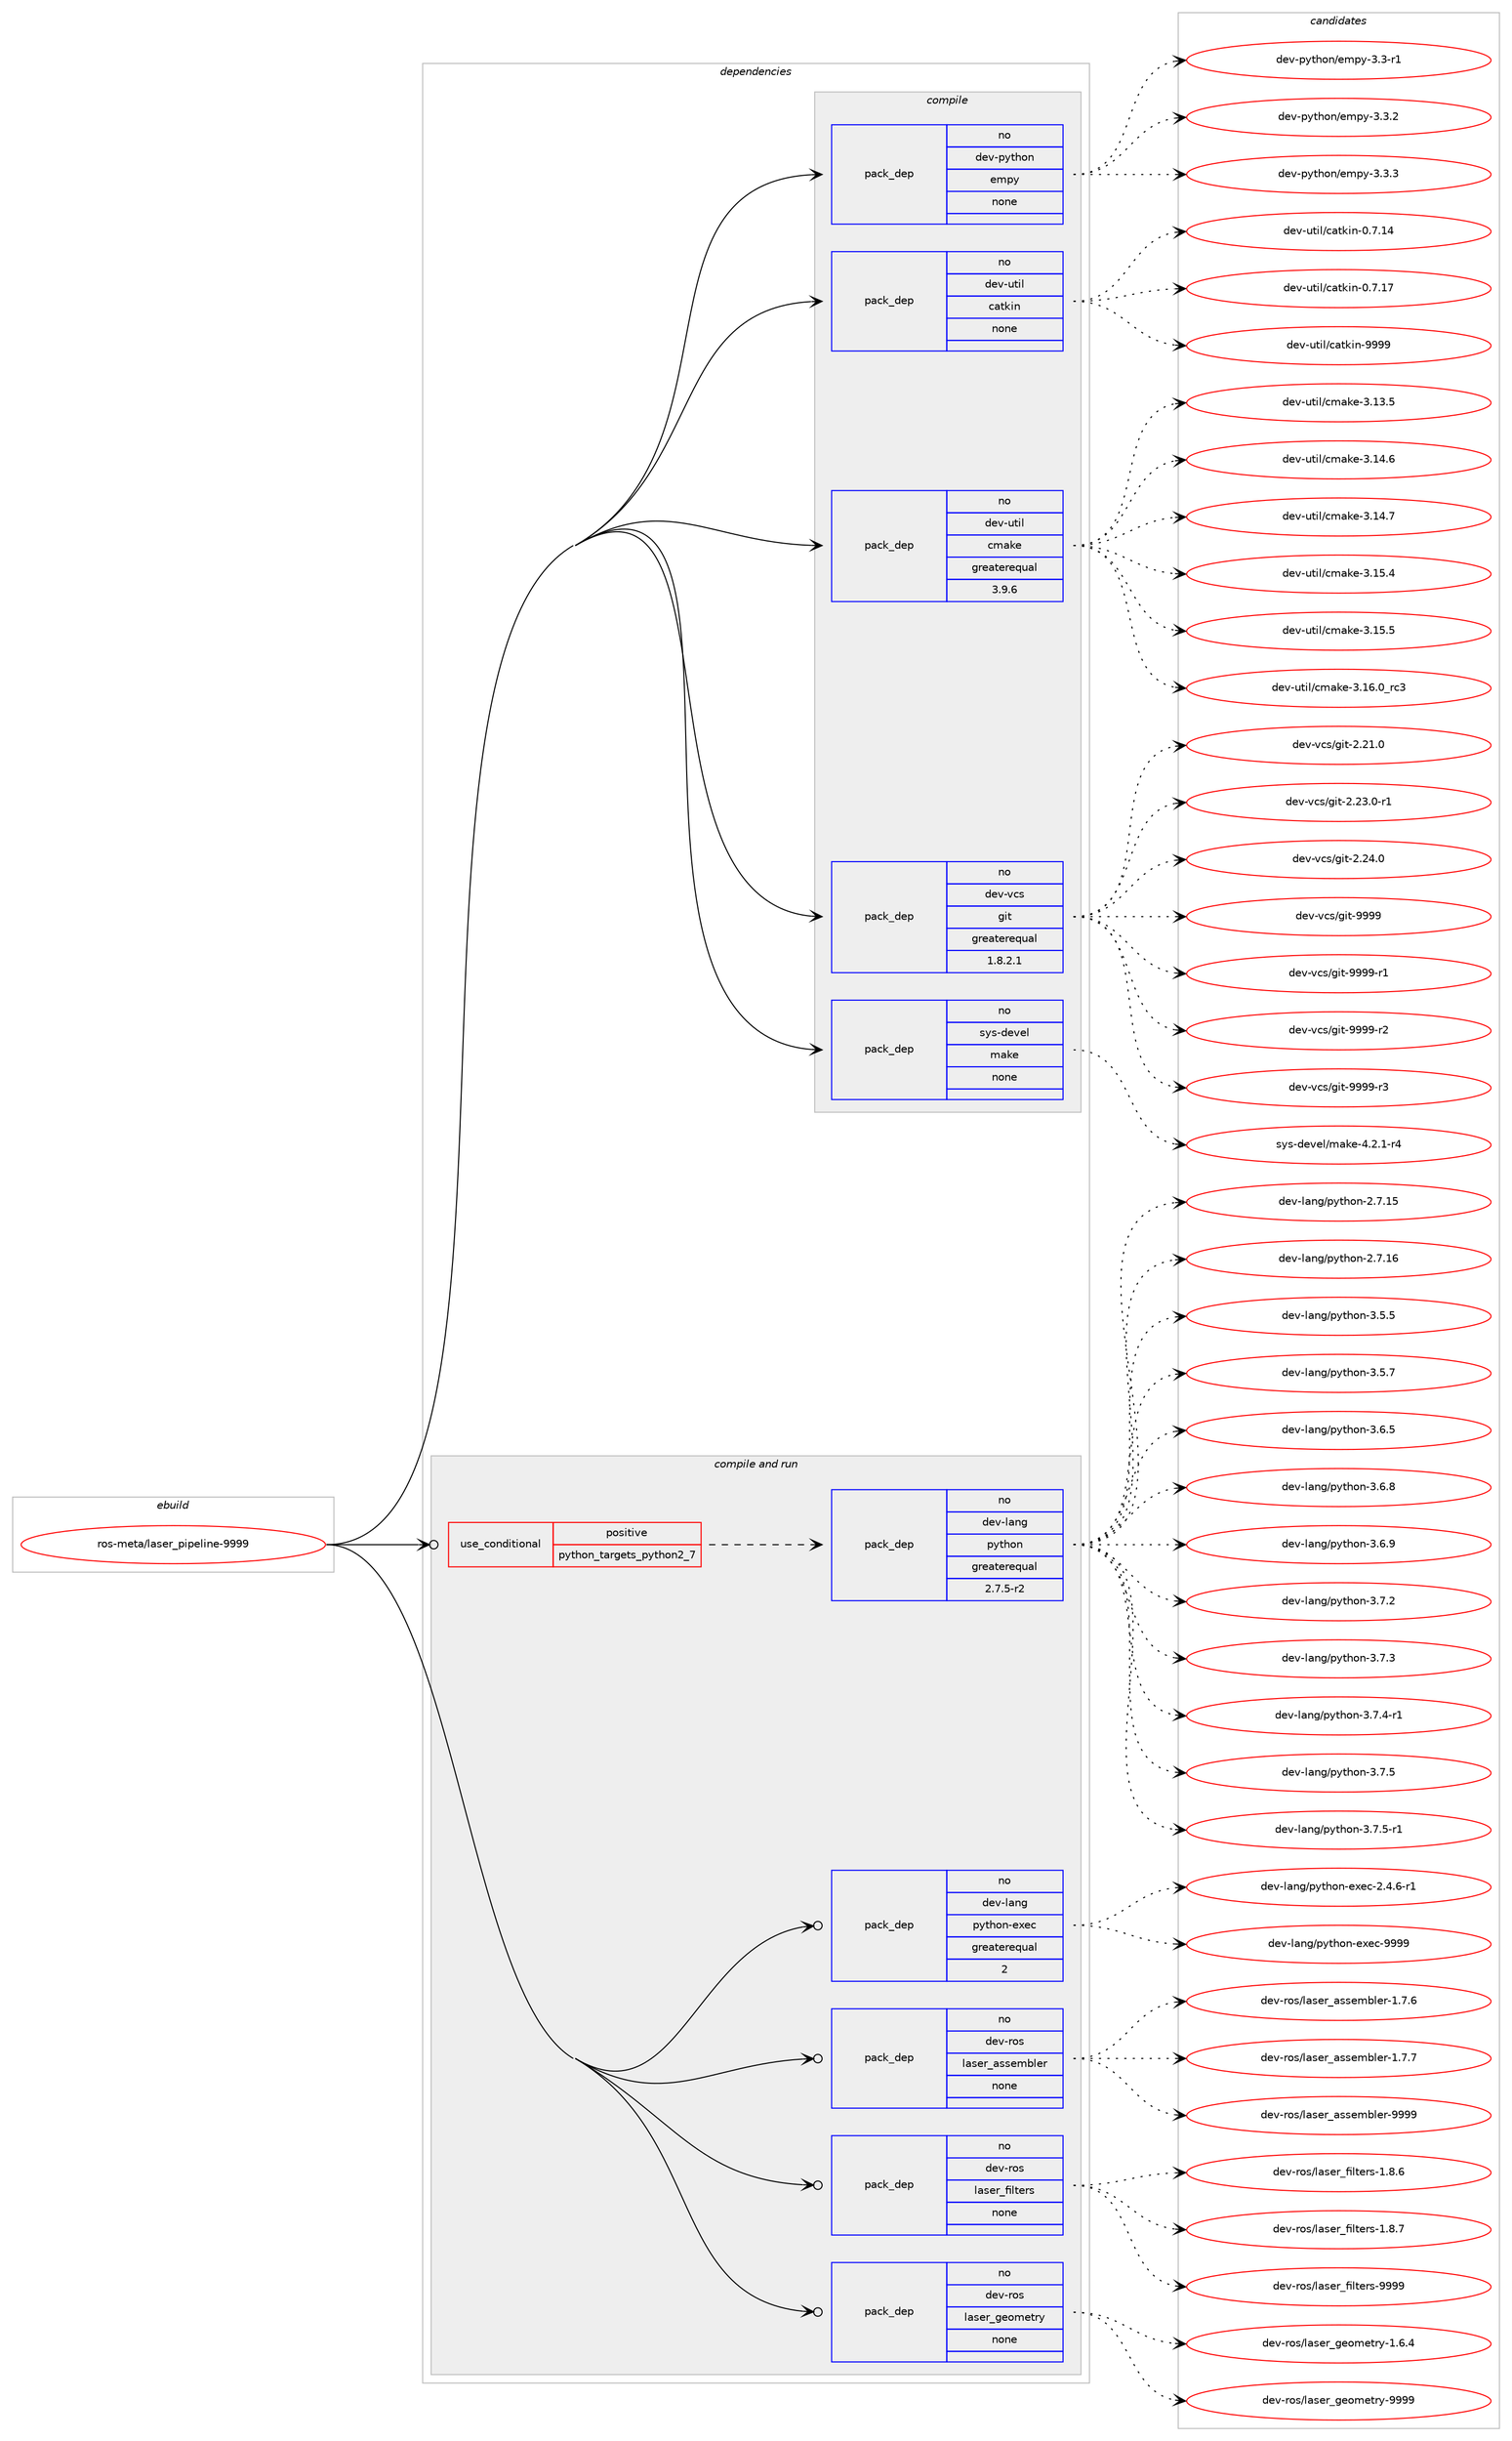 digraph prolog {

# *************
# Graph options
# *************

newrank=true;
concentrate=true;
compound=true;
graph [rankdir=LR,fontname=Helvetica,fontsize=10,ranksep=1.5];#, ranksep=2.5, nodesep=0.2];
edge  [arrowhead=vee];
node  [fontname=Helvetica,fontsize=10];

# **********
# The ebuild
# **********

subgraph cluster_leftcol {
color=gray;
rank=same;
label=<<i>ebuild</i>>;
id [label="ros-meta/laser_pipeline-9999", color=red, width=4, href="../ros-meta/laser_pipeline-9999.svg"];
}

# ****************
# The dependencies
# ****************

subgraph cluster_midcol {
color=gray;
label=<<i>dependencies</i>>;
subgraph cluster_compile {
fillcolor="#eeeeee";
style=filled;
label=<<i>compile</i>>;
subgraph pack625809 {
dependency847140 [label=<<TABLE BORDER="0" CELLBORDER="1" CELLSPACING="0" CELLPADDING="4" WIDTH="220"><TR><TD ROWSPAN="6" CELLPADDING="30">pack_dep</TD></TR><TR><TD WIDTH="110">no</TD></TR><TR><TD>dev-python</TD></TR><TR><TD>empy</TD></TR><TR><TD>none</TD></TR><TR><TD></TD></TR></TABLE>>, shape=none, color=blue];
}
id:e -> dependency847140:w [weight=20,style="solid",arrowhead="vee"];
subgraph pack625810 {
dependency847141 [label=<<TABLE BORDER="0" CELLBORDER="1" CELLSPACING="0" CELLPADDING="4" WIDTH="220"><TR><TD ROWSPAN="6" CELLPADDING="30">pack_dep</TD></TR><TR><TD WIDTH="110">no</TD></TR><TR><TD>dev-util</TD></TR><TR><TD>catkin</TD></TR><TR><TD>none</TD></TR><TR><TD></TD></TR></TABLE>>, shape=none, color=blue];
}
id:e -> dependency847141:w [weight=20,style="solid",arrowhead="vee"];
subgraph pack625811 {
dependency847142 [label=<<TABLE BORDER="0" CELLBORDER="1" CELLSPACING="0" CELLPADDING="4" WIDTH="220"><TR><TD ROWSPAN="6" CELLPADDING="30">pack_dep</TD></TR><TR><TD WIDTH="110">no</TD></TR><TR><TD>dev-util</TD></TR><TR><TD>cmake</TD></TR><TR><TD>greaterequal</TD></TR><TR><TD>3.9.6</TD></TR></TABLE>>, shape=none, color=blue];
}
id:e -> dependency847142:w [weight=20,style="solid",arrowhead="vee"];
subgraph pack625812 {
dependency847143 [label=<<TABLE BORDER="0" CELLBORDER="1" CELLSPACING="0" CELLPADDING="4" WIDTH="220"><TR><TD ROWSPAN="6" CELLPADDING="30">pack_dep</TD></TR><TR><TD WIDTH="110">no</TD></TR><TR><TD>dev-vcs</TD></TR><TR><TD>git</TD></TR><TR><TD>greaterequal</TD></TR><TR><TD>1.8.2.1</TD></TR></TABLE>>, shape=none, color=blue];
}
id:e -> dependency847143:w [weight=20,style="solid",arrowhead="vee"];
subgraph pack625813 {
dependency847144 [label=<<TABLE BORDER="0" CELLBORDER="1" CELLSPACING="0" CELLPADDING="4" WIDTH="220"><TR><TD ROWSPAN="6" CELLPADDING="30">pack_dep</TD></TR><TR><TD WIDTH="110">no</TD></TR><TR><TD>sys-devel</TD></TR><TR><TD>make</TD></TR><TR><TD>none</TD></TR><TR><TD></TD></TR></TABLE>>, shape=none, color=blue];
}
id:e -> dependency847144:w [weight=20,style="solid",arrowhead="vee"];
}
subgraph cluster_compileandrun {
fillcolor="#eeeeee";
style=filled;
label=<<i>compile and run</i>>;
subgraph cond206397 {
dependency847145 [label=<<TABLE BORDER="0" CELLBORDER="1" CELLSPACING="0" CELLPADDING="4"><TR><TD ROWSPAN="3" CELLPADDING="10">use_conditional</TD></TR><TR><TD>positive</TD></TR><TR><TD>python_targets_python2_7</TD></TR></TABLE>>, shape=none, color=red];
subgraph pack625814 {
dependency847146 [label=<<TABLE BORDER="0" CELLBORDER="1" CELLSPACING="0" CELLPADDING="4" WIDTH="220"><TR><TD ROWSPAN="6" CELLPADDING="30">pack_dep</TD></TR><TR><TD WIDTH="110">no</TD></TR><TR><TD>dev-lang</TD></TR><TR><TD>python</TD></TR><TR><TD>greaterequal</TD></TR><TR><TD>2.7.5-r2</TD></TR></TABLE>>, shape=none, color=blue];
}
dependency847145:e -> dependency847146:w [weight=20,style="dashed",arrowhead="vee"];
}
id:e -> dependency847145:w [weight=20,style="solid",arrowhead="odotvee"];
subgraph pack625815 {
dependency847147 [label=<<TABLE BORDER="0" CELLBORDER="1" CELLSPACING="0" CELLPADDING="4" WIDTH="220"><TR><TD ROWSPAN="6" CELLPADDING="30">pack_dep</TD></TR><TR><TD WIDTH="110">no</TD></TR><TR><TD>dev-lang</TD></TR><TR><TD>python-exec</TD></TR><TR><TD>greaterequal</TD></TR><TR><TD>2</TD></TR></TABLE>>, shape=none, color=blue];
}
id:e -> dependency847147:w [weight=20,style="solid",arrowhead="odotvee"];
subgraph pack625816 {
dependency847148 [label=<<TABLE BORDER="0" CELLBORDER="1" CELLSPACING="0" CELLPADDING="4" WIDTH="220"><TR><TD ROWSPAN="6" CELLPADDING="30">pack_dep</TD></TR><TR><TD WIDTH="110">no</TD></TR><TR><TD>dev-ros</TD></TR><TR><TD>laser_assembler</TD></TR><TR><TD>none</TD></TR><TR><TD></TD></TR></TABLE>>, shape=none, color=blue];
}
id:e -> dependency847148:w [weight=20,style="solid",arrowhead="odotvee"];
subgraph pack625817 {
dependency847149 [label=<<TABLE BORDER="0" CELLBORDER="1" CELLSPACING="0" CELLPADDING="4" WIDTH="220"><TR><TD ROWSPAN="6" CELLPADDING="30">pack_dep</TD></TR><TR><TD WIDTH="110">no</TD></TR><TR><TD>dev-ros</TD></TR><TR><TD>laser_filters</TD></TR><TR><TD>none</TD></TR><TR><TD></TD></TR></TABLE>>, shape=none, color=blue];
}
id:e -> dependency847149:w [weight=20,style="solid",arrowhead="odotvee"];
subgraph pack625818 {
dependency847150 [label=<<TABLE BORDER="0" CELLBORDER="1" CELLSPACING="0" CELLPADDING="4" WIDTH="220"><TR><TD ROWSPAN="6" CELLPADDING="30">pack_dep</TD></TR><TR><TD WIDTH="110">no</TD></TR><TR><TD>dev-ros</TD></TR><TR><TD>laser_geometry</TD></TR><TR><TD>none</TD></TR><TR><TD></TD></TR></TABLE>>, shape=none, color=blue];
}
id:e -> dependency847150:w [weight=20,style="solid",arrowhead="odotvee"];
}
subgraph cluster_run {
fillcolor="#eeeeee";
style=filled;
label=<<i>run</i>>;
}
}

# **************
# The candidates
# **************

subgraph cluster_choices {
rank=same;
color=gray;
label=<<i>candidates</i>>;

subgraph choice625809 {
color=black;
nodesep=1;
choice1001011184511212111610411111047101109112121455146514511449 [label="dev-python/empy-3.3-r1", color=red, width=4,href="../dev-python/empy-3.3-r1.svg"];
choice1001011184511212111610411111047101109112121455146514650 [label="dev-python/empy-3.3.2", color=red, width=4,href="../dev-python/empy-3.3.2.svg"];
choice1001011184511212111610411111047101109112121455146514651 [label="dev-python/empy-3.3.3", color=red, width=4,href="../dev-python/empy-3.3.3.svg"];
dependency847140:e -> choice1001011184511212111610411111047101109112121455146514511449:w [style=dotted,weight="100"];
dependency847140:e -> choice1001011184511212111610411111047101109112121455146514650:w [style=dotted,weight="100"];
dependency847140:e -> choice1001011184511212111610411111047101109112121455146514651:w [style=dotted,weight="100"];
}
subgraph choice625810 {
color=black;
nodesep=1;
choice1001011184511711610510847999711610710511045484655464952 [label="dev-util/catkin-0.7.14", color=red, width=4,href="../dev-util/catkin-0.7.14.svg"];
choice1001011184511711610510847999711610710511045484655464955 [label="dev-util/catkin-0.7.17", color=red, width=4,href="../dev-util/catkin-0.7.17.svg"];
choice100101118451171161051084799971161071051104557575757 [label="dev-util/catkin-9999", color=red, width=4,href="../dev-util/catkin-9999.svg"];
dependency847141:e -> choice1001011184511711610510847999711610710511045484655464952:w [style=dotted,weight="100"];
dependency847141:e -> choice1001011184511711610510847999711610710511045484655464955:w [style=dotted,weight="100"];
dependency847141:e -> choice100101118451171161051084799971161071051104557575757:w [style=dotted,weight="100"];
}
subgraph choice625811 {
color=black;
nodesep=1;
choice1001011184511711610510847991099710710145514649514653 [label="dev-util/cmake-3.13.5", color=red, width=4,href="../dev-util/cmake-3.13.5.svg"];
choice1001011184511711610510847991099710710145514649524654 [label="dev-util/cmake-3.14.6", color=red, width=4,href="../dev-util/cmake-3.14.6.svg"];
choice1001011184511711610510847991099710710145514649524655 [label="dev-util/cmake-3.14.7", color=red, width=4,href="../dev-util/cmake-3.14.7.svg"];
choice1001011184511711610510847991099710710145514649534652 [label="dev-util/cmake-3.15.4", color=red, width=4,href="../dev-util/cmake-3.15.4.svg"];
choice1001011184511711610510847991099710710145514649534653 [label="dev-util/cmake-3.15.5", color=red, width=4,href="../dev-util/cmake-3.15.5.svg"];
choice1001011184511711610510847991099710710145514649544648951149951 [label="dev-util/cmake-3.16.0_rc3", color=red, width=4,href="../dev-util/cmake-3.16.0_rc3.svg"];
dependency847142:e -> choice1001011184511711610510847991099710710145514649514653:w [style=dotted,weight="100"];
dependency847142:e -> choice1001011184511711610510847991099710710145514649524654:w [style=dotted,weight="100"];
dependency847142:e -> choice1001011184511711610510847991099710710145514649524655:w [style=dotted,weight="100"];
dependency847142:e -> choice1001011184511711610510847991099710710145514649534652:w [style=dotted,weight="100"];
dependency847142:e -> choice1001011184511711610510847991099710710145514649534653:w [style=dotted,weight="100"];
dependency847142:e -> choice1001011184511711610510847991099710710145514649544648951149951:w [style=dotted,weight="100"];
}
subgraph choice625812 {
color=black;
nodesep=1;
choice10010111845118991154710310511645504650494648 [label="dev-vcs/git-2.21.0", color=red, width=4,href="../dev-vcs/git-2.21.0.svg"];
choice100101118451189911547103105116455046505146484511449 [label="dev-vcs/git-2.23.0-r1", color=red, width=4,href="../dev-vcs/git-2.23.0-r1.svg"];
choice10010111845118991154710310511645504650524648 [label="dev-vcs/git-2.24.0", color=red, width=4,href="../dev-vcs/git-2.24.0.svg"];
choice1001011184511899115471031051164557575757 [label="dev-vcs/git-9999", color=red, width=4,href="../dev-vcs/git-9999.svg"];
choice10010111845118991154710310511645575757574511449 [label="dev-vcs/git-9999-r1", color=red, width=4,href="../dev-vcs/git-9999-r1.svg"];
choice10010111845118991154710310511645575757574511450 [label="dev-vcs/git-9999-r2", color=red, width=4,href="../dev-vcs/git-9999-r2.svg"];
choice10010111845118991154710310511645575757574511451 [label="dev-vcs/git-9999-r3", color=red, width=4,href="../dev-vcs/git-9999-r3.svg"];
dependency847143:e -> choice10010111845118991154710310511645504650494648:w [style=dotted,weight="100"];
dependency847143:e -> choice100101118451189911547103105116455046505146484511449:w [style=dotted,weight="100"];
dependency847143:e -> choice10010111845118991154710310511645504650524648:w [style=dotted,weight="100"];
dependency847143:e -> choice1001011184511899115471031051164557575757:w [style=dotted,weight="100"];
dependency847143:e -> choice10010111845118991154710310511645575757574511449:w [style=dotted,weight="100"];
dependency847143:e -> choice10010111845118991154710310511645575757574511450:w [style=dotted,weight="100"];
dependency847143:e -> choice10010111845118991154710310511645575757574511451:w [style=dotted,weight="100"];
}
subgraph choice625813 {
color=black;
nodesep=1;
choice1151211154510010111810110847109971071014552465046494511452 [label="sys-devel/make-4.2.1-r4", color=red, width=4,href="../sys-devel/make-4.2.1-r4.svg"];
dependency847144:e -> choice1151211154510010111810110847109971071014552465046494511452:w [style=dotted,weight="100"];
}
subgraph choice625814 {
color=black;
nodesep=1;
choice10010111845108971101034711212111610411111045504655464953 [label="dev-lang/python-2.7.15", color=red, width=4,href="../dev-lang/python-2.7.15.svg"];
choice10010111845108971101034711212111610411111045504655464954 [label="dev-lang/python-2.7.16", color=red, width=4,href="../dev-lang/python-2.7.16.svg"];
choice100101118451089711010347112121116104111110455146534653 [label="dev-lang/python-3.5.5", color=red, width=4,href="../dev-lang/python-3.5.5.svg"];
choice100101118451089711010347112121116104111110455146534655 [label="dev-lang/python-3.5.7", color=red, width=4,href="../dev-lang/python-3.5.7.svg"];
choice100101118451089711010347112121116104111110455146544653 [label="dev-lang/python-3.6.5", color=red, width=4,href="../dev-lang/python-3.6.5.svg"];
choice100101118451089711010347112121116104111110455146544656 [label="dev-lang/python-3.6.8", color=red, width=4,href="../dev-lang/python-3.6.8.svg"];
choice100101118451089711010347112121116104111110455146544657 [label="dev-lang/python-3.6.9", color=red, width=4,href="../dev-lang/python-3.6.9.svg"];
choice100101118451089711010347112121116104111110455146554650 [label="dev-lang/python-3.7.2", color=red, width=4,href="../dev-lang/python-3.7.2.svg"];
choice100101118451089711010347112121116104111110455146554651 [label="dev-lang/python-3.7.3", color=red, width=4,href="../dev-lang/python-3.7.3.svg"];
choice1001011184510897110103471121211161041111104551465546524511449 [label="dev-lang/python-3.7.4-r1", color=red, width=4,href="../dev-lang/python-3.7.4-r1.svg"];
choice100101118451089711010347112121116104111110455146554653 [label="dev-lang/python-3.7.5", color=red, width=4,href="../dev-lang/python-3.7.5.svg"];
choice1001011184510897110103471121211161041111104551465546534511449 [label="dev-lang/python-3.7.5-r1", color=red, width=4,href="../dev-lang/python-3.7.5-r1.svg"];
dependency847146:e -> choice10010111845108971101034711212111610411111045504655464953:w [style=dotted,weight="100"];
dependency847146:e -> choice10010111845108971101034711212111610411111045504655464954:w [style=dotted,weight="100"];
dependency847146:e -> choice100101118451089711010347112121116104111110455146534653:w [style=dotted,weight="100"];
dependency847146:e -> choice100101118451089711010347112121116104111110455146534655:w [style=dotted,weight="100"];
dependency847146:e -> choice100101118451089711010347112121116104111110455146544653:w [style=dotted,weight="100"];
dependency847146:e -> choice100101118451089711010347112121116104111110455146544656:w [style=dotted,weight="100"];
dependency847146:e -> choice100101118451089711010347112121116104111110455146544657:w [style=dotted,weight="100"];
dependency847146:e -> choice100101118451089711010347112121116104111110455146554650:w [style=dotted,weight="100"];
dependency847146:e -> choice100101118451089711010347112121116104111110455146554651:w [style=dotted,weight="100"];
dependency847146:e -> choice1001011184510897110103471121211161041111104551465546524511449:w [style=dotted,weight="100"];
dependency847146:e -> choice100101118451089711010347112121116104111110455146554653:w [style=dotted,weight="100"];
dependency847146:e -> choice1001011184510897110103471121211161041111104551465546534511449:w [style=dotted,weight="100"];
}
subgraph choice625815 {
color=black;
nodesep=1;
choice10010111845108971101034711212111610411111045101120101994550465246544511449 [label="dev-lang/python-exec-2.4.6-r1", color=red, width=4,href="../dev-lang/python-exec-2.4.6-r1.svg"];
choice10010111845108971101034711212111610411111045101120101994557575757 [label="dev-lang/python-exec-9999", color=red, width=4,href="../dev-lang/python-exec-9999.svg"];
dependency847147:e -> choice10010111845108971101034711212111610411111045101120101994550465246544511449:w [style=dotted,weight="100"];
dependency847147:e -> choice10010111845108971101034711212111610411111045101120101994557575757:w [style=dotted,weight="100"];
}
subgraph choice625816 {
color=black;
nodesep=1;
choice100101118451141111154710897115101114959711511510110998108101114454946554654 [label="dev-ros/laser_assembler-1.7.6", color=red, width=4,href="../dev-ros/laser_assembler-1.7.6.svg"];
choice100101118451141111154710897115101114959711511510110998108101114454946554655 [label="dev-ros/laser_assembler-1.7.7", color=red, width=4,href="../dev-ros/laser_assembler-1.7.7.svg"];
choice1001011184511411111547108971151011149597115115101109981081011144557575757 [label="dev-ros/laser_assembler-9999", color=red, width=4,href="../dev-ros/laser_assembler-9999.svg"];
dependency847148:e -> choice100101118451141111154710897115101114959711511510110998108101114454946554654:w [style=dotted,weight="100"];
dependency847148:e -> choice100101118451141111154710897115101114959711511510110998108101114454946554655:w [style=dotted,weight="100"];
dependency847148:e -> choice1001011184511411111547108971151011149597115115101109981081011144557575757:w [style=dotted,weight="100"];
}
subgraph choice625817 {
color=black;
nodesep=1;
choice10010111845114111115471089711510111495102105108116101114115454946564654 [label="dev-ros/laser_filters-1.8.6", color=red, width=4,href="../dev-ros/laser_filters-1.8.6.svg"];
choice10010111845114111115471089711510111495102105108116101114115454946564655 [label="dev-ros/laser_filters-1.8.7", color=red, width=4,href="../dev-ros/laser_filters-1.8.7.svg"];
choice100101118451141111154710897115101114951021051081161011141154557575757 [label="dev-ros/laser_filters-9999", color=red, width=4,href="../dev-ros/laser_filters-9999.svg"];
dependency847149:e -> choice10010111845114111115471089711510111495102105108116101114115454946564654:w [style=dotted,weight="100"];
dependency847149:e -> choice10010111845114111115471089711510111495102105108116101114115454946564655:w [style=dotted,weight="100"];
dependency847149:e -> choice100101118451141111154710897115101114951021051081161011141154557575757:w [style=dotted,weight="100"];
}
subgraph choice625818 {
color=black;
nodesep=1;
choice10010111845114111115471089711510111495103101111109101116114121454946544652 [label="dev-ros/laser_geometry-1.6.4", color=red, width=4,href="../dev-ros/laser_geometry-1.6.4.svg"];
choice100101118451141111154710897115101114951031011111091011161141214557575757 [label="dev-ros/laser_geometry-9999", color=red, width=4,href="../dev-ros/laser_geometry-9999.svg"];
dependency847150:e -> choice10010111845114111115471089711510111495103101111109101116114121454946544652:w [style=dotted,weight="100"];
dependency847150:e -> choice100101118451141111154710897115101114951031011111091011161141214557575757:w [style=dotted,weight="100"];
}
}

}
